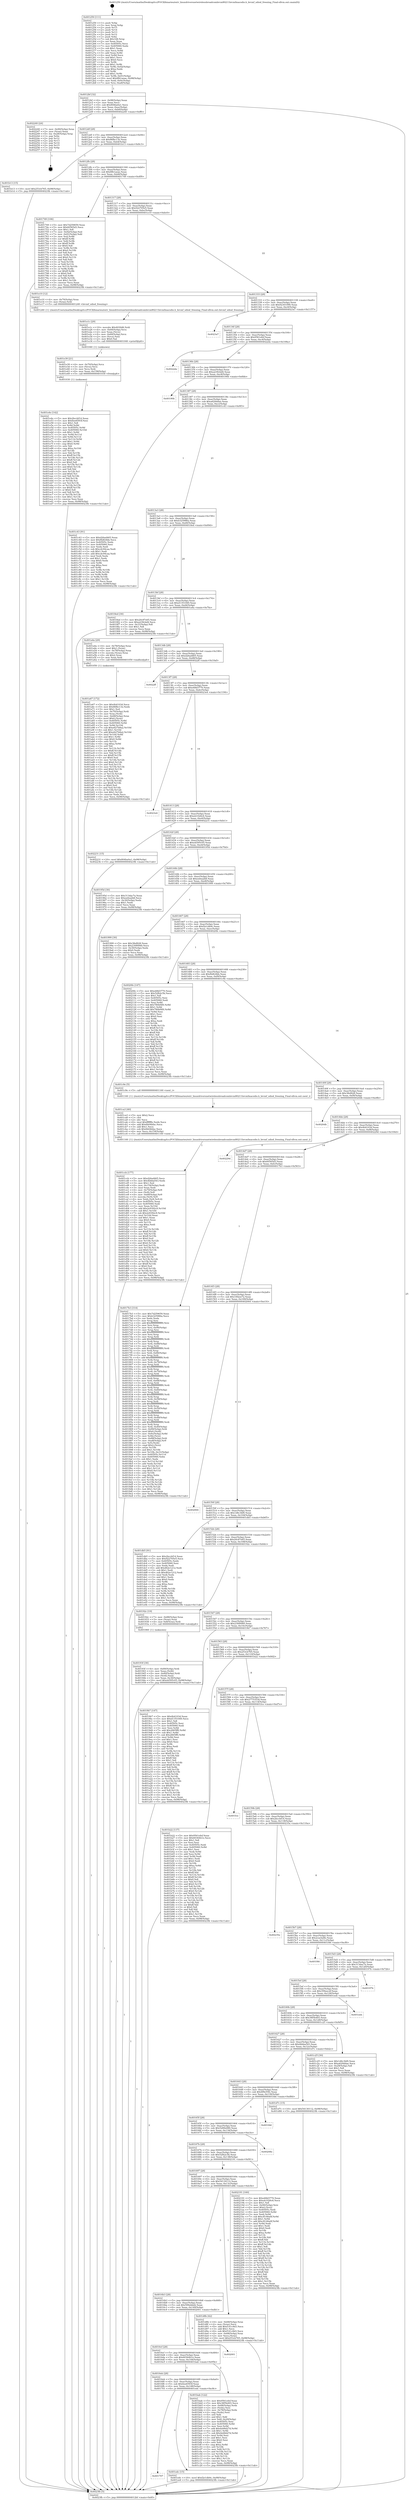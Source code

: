 digraph "0x401250" {
  label = "0x401250 (/mnt/c/Users/mathe/Desktop/tcc/POCII/binaries/extr_linuxdriversnetwirelessbroadcombrcm80211brcmfmacsdio.h_brcmf_sdiod_freezing_Final-ollvm.out::main(0))"
  labelloc = "t"
  node[shape=record]

  Entry [label="",width=0.3,height=0.3,shape=circle,fillcolor=black,style=filled]
  "0x4012bf" [label="{
     0x4012bf [32]\l
     | [instrs]\l
     &nbsp;&nbsp;0x4012bf \<+6\>: mov -0x98(%rbp),%eax\l
     &nbsp;&nbsp;0x4012c5 \<+2\>: mov %eax,%ecx\l
     &nbsp;&nbsp;0x4012c7 \<+6\>: sub $0x804ba0a1,%ecx\l
     &nbsp;&nbsp;0x4012cd \<+6\>: mov %eax,-0xac(%rbp)\l
     &nbsp;&nbsp;0x4012d3 \<+6\>: mov %ecx,-0xb0(%rbp)\l
     &nbsp;&nbsp;0x4012d9 \<+6\>: je 0000000000402240 \<main+0xff0\>\l
  }"]
  "0x402240" [label="{
     0x402240 [24]\l
     | [instrs]\l
     &nbsp;&nbsp;0x402240 \<+7\>: mov -0x90(%rbp),%rax\l
     &nbsp;&nbsp;0x402247 \<+2\>: mov (%rax),%eax\l
     &nbsp;&nbsp;0x402249 \<+4\>: lea -0x28(%rbp),%rsp\l
     &nbsp;&nbsp;0x40224d \<+1\>: pop %rbx\l
     &nbsp;&nbsp;0x40224e \<+2\>: pop %r12\l
     &nbsp;&nbsp;0x402250 \<+2\>: pop %r13\l
     &nbsp;&nbsp;0x402252 \<+2\>: pop %r14\l
     &nbsp;&nbsp;0x402254 \<+2\>: pop %r15\l
     &nbsp;&nbsp;0x402256 \<+1\>: pop %rbp\l
     &nbsp;&nbsp;0x402257 \<+1\>: ret\l
  }"]
  "0x4012df" [label="{
     0x4012df [28]\l
     | [instrs]\l
     &nbsp;&nbsp;0x4012df \<+5\>: jmp 00000000004012e4 \<main+0x94\>\l
     &nbsp;&nbsp;0x4012e4 \<+6\>: mov -0xac(%rbp),%eax\l
     &nbsp;&nbsp;0x4012ea \<+5\>: sub $0x86fbc13e,%eax\l
     &nbsp;&nbsp;0x4012ef \<+6\>: mov %eax,-0xb4(%rbp)\l
     &nbsp;&nbsp;0x4012f5 \<+6\>: je 0000000000401b13 \<main+0x8c3\>\l
  }"]
  Exit [label="",width=0.3,height=0.3,shape=circle,fillcolor=black,style=filled,peripheries=2]
  "0x401b13" [label="{
     0x401b13 [15]\l
     | [instrs]\l
     &nbsp;&nbsp;0x401b13 \<+10\>: movl $0x253cb765,-0x98(%rbp)\l
     &nbsp;&nbsp;0x401b1d \<+5\>: jmp 00000000004023fb \<main+0x11ab\>\l
  }"]
  "0x4012fb" [label="{
     0x4012fb [28]\l
     | [instrs]\l
     &nbsp;&nbsp;0x4012fb \<+5\>: jmp 0000000000401300 \<main+0xb0\>\l
     &nbsp;&nbsp;0x401300 \<+6\>: mov -0xac(%rbp),%eax\l
     &nbsp;&nbsp;0x401306 \<+5\>: sub $0x8fb1aeae,%eax\l
     &nbsp;&nbsp;0x40130b \<+6\>: mov %eax,-0xb8(%rbp)\l
     &nbsp;&nbsp;0x401311 \<+6\>: je 0000000000401749 \<main+0x4f9\>\l
  }"]
  "0x401707" [label="{
     0x401707\l
  }", style=dashed]
  "0x401749" [label="{
     0x401749 [106]\l
     | [instrs]\l
     &nbsp;&nbsp;0x401749 \<+5\>: mov $0x7d259659,%eax\l
     &nbsp;&nbsp;0x40174e \<+5\>: mov $0x60565d3,%ecx\l
     &nbsp;&nbsp;0x401753 \<+2\>: mov $0x1,%dl\l
     &nbsp;&nbsp;0x401755 \<+7\>: mov -0x92(%rbp),%sil\l
     &nbsp;&nbsp;0x40175c \<+7\>: mov -0x91(%rbp),%dil\l
     &nbsp;&nbsp;0x401763 \<+3\>: mov %sil,%r8b\l
     &nbsp;&nbsp;0x401766 \<+4\>: xor $0xff,%r8b\l
     &nbsp;&nbsp;0x40176a \<+3\>: mov %dil,%r9b\l
     &nbsp;&nbsp;0x40176d \<+4\>: xor $0xff,%r9b\l
     &nbsp;&nbsp;0x401771 \<+3\>: xor $0x0,%dl\l
     &nbsp;&nbsp;0x401774 \<+3\>: mov %r8b,%r10b\l
     &nbsp;&nbsp;0x401777 \<+4\>: and $0x0,%r10b\l
     &nbsp;&nbsp;0x40177b \<+3\>: and %dl,%sil\l
     &nbsp;&nbsp;0x40177e \<+3\>: mov %r9b,%r11b\l
     &nbsp;&nbsp;0x401781 \<+4\>: and $0x0,%r11b\l
     &nbsp;&nbsp;0x401785 \<+3\>: and %dl,%dil\l
     &nbsp;&nbsp;0x401788 \<+3\>: or %sil,%r10b\l
     &nbsp;&nbsp;0x40178b \<+3\>: or %dil,%r11b\l
     &nbsp;&nbsp;0x40178e \<+3\>: xor %r11b,%r10b\l
     &nbsp;&nbsp;0x401791 \<+3\>: or %r9b,%r8b\l
     &nbsp;&nbsp;0x401794 \<+4\>: xor $0xff,%r8b\l
     &nbsp;&nbsp;0x401798 \<+3\>: or $0x0,%dl\l
     &nbsp;&nbsp;0x40179b \<+3\>: and %dl,%r8b\l
     &nbsp;&nbsp;0x40179e \<+3\>: or %r8b,%r10b\l
     &nbsp;&nbsp;0x4017a1 \<+4\>: test $0x1,%r10b\l
     &nbsp;&nbsp;0x4017a5 \<+3\>: cmovne %ecx,%eax\l
     &nbsp;&nbsp;0x4017a8 \<+6\>: mov %eax,-0x98(%rbp)\l
     &nbsp;&nbsp;0x4017ae \<+5\>: jmp 00000000004023fb \<main+0x11ab\>\l
  }"]
  "0x401317" [label="{
     0x401317 [28]\l
     | [instrs]\l
     &nbsp;&nbsp;0x401317 \<+5\>: jmp 000000000040131c \<main+0xcc\>\l
     &nbsp;&nbsp;0x40131c \<+6\>: mov -0xac(%rbp),%eax\l
     &nbsp;&nbsp;0x401322 \<+5\>: sub $0x922705e5,%eax\l
     &nbsp;&nbsp;0x401327 \<+6\>: mov %eax,-0xbc(%rbp)\l
     &nbsp;&nbsp;0x40132d \<+6\>: je 0000000000401e10 \<main+0xbc0\>\l
  }"]
  "0x4023fb" [label="{
     0x4023fb [5]\l
     | [instrs]\l
     &nbsp;&nbsp;0x4023fb \<+5\>: jmp 00000000004012bf \<main+0x6f\>\l
  }"]
  "0x401250" [label="{
     0x401250 [111]\l
     | [instrs]\l
     &nbsp;&nbsp;0x401250 \<+1\>: push %rbp\l
     &nbsp;&nbsp;0x401251 \<+3\>: mov %rsp,%rbp\l
     &nbsp;&nbsp;0x401254 \<+2\>: push %r15\l
     &nbsp;&nbsp;0x401256 \<+2\>: push %r14\l
     &nbsp;&nbsp;0x401258 \<+2\>: push %r13\l
     &nbsp;&nbsp;0x40125a \<+2\>: push %r12\l
     &nbsp;&nbsp;0x40125c \<+1\>: push %rbx\l
     &nbsp;&nbsp;0x40125d \<+7\>: sub $0x168,%rsp\l
     &nbsp;&nbsp;0x401264 \<+2\>: xor %eax,%eax\l
     &nbsp;&nbsp;0x401266 \<+7\>: mov 0x40505c,%ecx\l
     &nbsp;&nbsp;0x40126d \<+7\>: mov 0x405060,%edx\l
     &nbsp;&nbsp;0x401274 \<+3\>: sub $0x1,%eax\l
     &nbsp;&nbsp;0x401277 \<+3\>: mov %ecx,%r8d\l
     &nbsp;&nbsp;0x40127a \<+3\>: add %eax,%r8d\l
     &nbsp;&nbsp;0x40127d \<+4\>: imul %r8d,%ecx\l
     &nbsp;&nbsp;0x401281 \<+3\>: and $0x1,%ecx\l
     &nbsp;&nbsp;0x401284 \<+3\>: cmp $0x0,%ecx\l
     &nbsp;&nbsp;0x401287 \<+4\>: sete %r9b\l
     &nbsp;&nbsp;0x40128b \<+4\>: and $0x1,%r9b\l
     &nbsp;&nbsp;0x40128f \<+7\>: mov %r9b,-0x92(%rbp)\l
     &nbsp;&nbsp;0x401296 \<+3\>: cmp $0xa,%edx\l
     &nbsp;&nbsp;0x401299 \<+4\>: setl %r9b\l
     &nbsp;&nbsp;0x40129d \<+4\>: and $0x1,%r9b\l
     &nbsp;&nbsp;0x4012a1 \<+7\>: mov %r9b,-0x91(%rbp)\l
     &nbsp;&nbsp;0x4012a8 \<+10\>: movl $0x8fb1aeae,-0x98(%rbp)\l
     &nbsp;&nbsp;0x4012b2 \<+6\>: mov %edi,-0x9c(%rbp)\l
     &nbsp;&nbsp;0x4012b8 \<+7\>: mov %rsi,-0xa8(%rbp)\l
  }"]
  "0x401edc" [label="{
     0x401edc [15]\l
     | [instrs]\l
     &nbsp;&nbsp;0x401edc \<+10\>: movl $0xf2e1db9c,-0x98(%rbp)\l
     &nbsp;&nbsp;0x401ee6 \<+5\>: jmp 00000000004023fb \<main+0x11ab\>\l
  }"]
  "0x401e10" [label="{
     0x401e10 [12]\l
     | [instrs]\l
     &nbsp;&nbsp;0x401e10 \<+4\>: mov -0x70(%rbp),%rax\l
     &nbsp;&nbsp;0x401e14 \<+3\>: mov (%rax),%rdi\l
     &nbsp;&nbsp;0x401e17 \<+5\>: call 0000000000401240 \<brcmf_sdiod_freezing\>\l
     | [calls]\l
     &nbsp;&nbsp;0x401240 \{1\} (/mnt/c/Users/mathe/Desktop/tcc/POCII/binaries/extr_linuxdriversnetwirelessbroadcombrcm80211brcmfmacsdio.h_brcmf_sdiod_freezing_Final-ollvm.out::brcmf_sdiod_freezing)\l
  }"]
  "0x401333" [label="{
     0x401333 [28]\l
     | [instrs]\l
     &nbsp;&nbsp;0x401333 \<+5\>: jmp 0000000000401338 \<main+0xe8\>\l
     &nbsp;&nbsp;0x401338 \<+6\>: mov -0xac(%rbp),%eax\l
     &nbsp;&nbsp;0x40133e \<+5\>: sub $0x92301090,%eax\l
     &nbsp;&nbsp;0x401343 \<+6\>: mov %eax,-0xc0(%rbp)\l
     &nbsp;&nbsp;0x401349 \<+6\>: je 00000000004023a7 \<main+0x1157\>\l
  }"]
  "0x401e4e" [label="{
     0x401e4e [142]\l
     | [instrs]\l
     &nbsp;&nbsp;0x401e4e \<+5\>: mov $0x2bccbf14,%eax\l
     &nbsp;&nbsp;0x401e53 \<+5\>: mov $0x6ee6593f,%esi\l
     &nbsp;&nbsp;0x401e58 \<+2\>: mov $0x1,%dl\l
     &nbsp;&nbsp;0x401e5a \<+3\>: xor %r8d,%r8d\l
     &nbsp;&nbsp;0x401e5d \<+8\>: mov 0x40505c,%r9d\l
     &nbsp;&nbsp;0x401e65 \<+8\>: mov 0x405060,%r10d\l
     &nbsp;&nbsp;0x401e6d \<+4\>: sub $0x1,%r8d\l
     &nbsp;&nbsp;0x401e71 \<+3\>: mov %r9d,%r11d\l
     &nbsp;&nbsp;0x401e74 \<+3\>: add %r8d,%r11d\l
     &nbsp;&nbsp;0x401e77 \<+4\>: imul %r11d,%r9d\l
     &nbsp;&nbsp;0x401e7b \<+4\>: and $0x1,%r9d\l
     &nbsp;&nbsp;0x401e7f \<+4\>: cmp $0x0,%r9d\l
     &nbsp;&nbsp;0x401e83 \<+3\>: sete %bl\l
     &nbsp;&nbsp;0x401e86 \<+4\>: cmp $0xa,%r10d\l
     &nbsp;&nbsp;0x401e8a \<+4\>: setl %r14b\l
     &nbsp;&nbsp;0x401e8e \<+3\>: mov %bl,%r15b\l
     &nbsp;&nbsp;0x401e91 \<+4\>: xor $0xff,%r15b\l
     &nbsp;&nbsp;0x401e95 \<+3\>: mov %r14b,%r12b\l
     &nbsp;&nbsp;0x401e98 \<+4\>: xor $0xff,%r12b\l
     &nbsp;&nbsp;0x401e9c \<+3\>: xor $0x0,%dl\l
     &nbsp;&nbsp;0x401e9f \<+3\>: mov %r15b,%r13b\l
     &nbsp;&nbsp;0x401ea2 \<+4\>: and $0x0,%r13b\l
     &nbsp;&nbsp;0x401ea6 \<+2\>: and %dl,%bl\l
     &nbsp;&nbsp;0x401ea8 \<+3\>: mov %r12b,%cl\l
     &nbsp;&nbsp;0x401eab \<+3\>: and $0x0,%cl\l
     &nbsp;&nbsp;0x401eae \<+3\>: and %dl,%r14b\l
     &nbsp;&nbsp;0x401eb1 \<+3\>: or %bl,%r13b\l
     &nbsp;&nbsp;0x401eb4 \<+3\>: or %r14b,%cl\l
     &nbsp;&nbsp;0x401eb7 \<+3\>: xor %cl,%r13b\l
     &nbsp;&nbsp;0x401eba \<+3\>: or %r12b,%r15b\l
     &nbsp;&nbsp;0x401ebd \<+4\>: xor $0xff,%r15b\l
     &nbsp;&nbsp;0x401ec1 \<+3\>: or $0x0,%dl\l
     &nbsp;&nbsp;0x401ec4 \<+3\>: and %dl,%r15b\l
     &nbsp;&nbsp;0x401ec7 \<+3\>: or %r15b,%r13b\l
     &nbsp;&nbsp;0x401eca \<+4\>: test $0x1,%r13b\l
     &nbsp;&nbsp;0x401ece \<+3\>: cmovne %esi,%eax\l
     &nbsp;&nbsp;0x401ed1 \<+6\>: mov %eax,-0x98(%rbp)\l
     &nbsp;&nbsp;0x401ed7 \<+5\>: jmp 00000000004023fb \<main+0x11ab\>\l
  }"]
  "0x4023a7" [label="{
     0x4023a7\l
  }", style=dashed]
  "0x40134f" [label="{
     0x40134f [28]\l
     | [instrs]\l
     &nbsp;&nbsp;0x40134f \<+5\>: jmp 0000000000401354 \<main+0x104\>\l
     &nbsp;&nbsp;0x401354 \<+6\>: mov -0xac(%rbp),%eax\l
     &nbsp;&nbsp;0x40135a \<+5\>: sub $0x9561efef,%eax\l
     &nbsp;&nbsp;0x40135f \<+6\>: mov %eax,-0xc4(%rbp)\l
     &nbsp;&nbsp;0x401365 \<+6\>: je 00000000004022da \<main+0x108a\>\l
  }"]
  "0x401e39" [label="{
     0x401e39 [21]\l
     | [instrs]\l
     &nbsp;&nbsp;0x401e39 \<+4\>: mov -0x70(%rbp),%rcx\l
     &nbsp;&nbsp;0x401e3d \<+3\>: mov (%rcx),%rcx\l
     &nbsp;&nbsp;0x401e40 \<+3\>: mov %rcx,%rdi\l
     &nbsp;&nbsp;0x401e43 \<+6\>: mov %eax,-0x158(%rbp)\l
     &nbsp;&nbsp;0x401e49 \<+5\>: call 0000000000401030 \<free@plt\>\l
     | [calls]\l
     &nbsp;&nbsp;0x401030 \{1\} (unknown)\l
  }"]
  "0x4022da" [label="{
     0x4022da\l
  }", style=dashed]
  "0x40136b" [label="{
     0x40136b [28]\l
     | [instrs]\l
     &nbsp;&nbsp;0x40136b \<+5\>: jmp 0000000000401370 \<main+0x120\>\l
     &nbsp;&nbsp;0x401370 \<+6\>: mov -0xac(%rbp),%eax\l
     &nbsp;&nbsp;0x401376 \<+5\>: sub $0xa239cbd4,%eax\l
     &nbsp;&nbsp;0x40137b \<+6\>: mov %eax,-0xc8(%rbp)\l
     &nbsp;&nbsp;0x401381 \<+6\>: je 000000000040190b \<main+0x6bb\>\l
  }"]
  "0x401e1c" [label="{
     0x401e1c [29]\l
     | [instrs]\l
     &nbsp;&nbsp;0x401e1c \<+10\>: movabs $0x4030d6,%rdi\l
     &nbsp;&nbsp;0x401e26 \<+4\>: mov -0x60(%rbp),%rcx\l
     &nbsp;&nbsp;0x401e2a \<+2\>: mov %eax,(%rcx)\l
     &nbsp;&nbsp;0x401e2c \<+4\>: mov -0x60(%rbp),%rcx\l
     &nbsp;&nbsp;0x401e30 \<+2\>: mov (%rcx),%esi\l
     &nbsp;&nbsp;0x401e32 \<+2\>: mov $0x0,%al\l
     &nbsp;&nbsp;0x401e34 \<+5\>: call 0000000000401040 \<printf@plt\>\l
     | [calls]\l
     &nbsp;&nbsp;0x401040 \{1\} (unknown)\l
  }"]
  "0x40190b" [label="{
     0x40190b\l
  }", style=dashed]
  "0x401387" [label="{
     0x401387 [28]\l
     | [instrs]\l
     &nbsp;&nbsp;0x401387 \<+5\>: jmp 000000000040138c \<main+0x13c\>\l
     &nbsp;&nbsp;0x40138c \<+6\>: mov -0xac(%rbp),%eax\l
     &nbsp;&nbsp;0x401392 \<+5\>: sub $0xa629ddae,%eax\l
     &nbsp;&nbsp;0x401397 \<+6\>: mov %eax,-0xcc(%rbp)\l
     &nbsp;&nbsp;0x40139d \<+6\>: je 0000000000401c43 \<main+0x9f3\>\l
  }"]
  "0x401ccb" [label="{
     0x401ccb [177]\l
     | [instrs]\l
     &nbsp;&nbsp;0x401ccb \<+5\>: mov $0xd26ad465,%ecx\l
     &nbsp;&nbsp;0x401cd0 \<+5\>: mov $0x4bbba543,%edx\l
     &nbsp;&nbsp;0x401cd5 \<+3\>: mov $0x1,%sil\l
     &nbsp;&nbsp;0x401cd8 \<+6\>: mov -0x154(%rbp),%edi\l
     &nbsp;&nbsp;0x401cde \<+3\>: imul %eax,%edi\l
     &nbsp;&nbsp;0x401ce1 \<+4\>: mov -0x70(%rbp),%r8\l
     &nbsp;&nbsp;0x401ce5 \<+3\>: mov (%r8),%r8\l
     &nbsp;&nbsp;0x401ce8 \<+4\>: mov -0x68(%rbp),%r9\l
     &nbsp;&nbsp;0x401cec \<+3\>: movslq (%r9),%r9\l
     &nbsp;&nbsp;0x401cef \<+4\>: mov %edi,(%r8,%r9,4)\l
     &nbsp;&nbsp;0x401cf3 \<+7\>: mov 0x40505c,%eax\l
     &nbsp;&nbsp;0x401cfa \<+7\>: mov 0x405060,%edi\l
     &nbsp;&nbsp;0x401d01 \<+3\>: mov %eax,%r10d\l
     &nbsp;&nbsp;0x401d04 \<+7\>: add $0x2e9392c9,%r10d\l
     &nbsp;&nbsp;0x401d0b \<+4\>: sub $0x1,%r10d\l
     &nbsp;&nbsp;0x401d0f \<+7\>: sub $0x2e9392c9,%r10d\l
     &nbsp;&nbsp;0x401d16 \<+4\>: imul %r10d,%eax\l
     &nbsp;&nbsp;0x401d1a \<+3\>: and $0x1,%eax\l
     &nbsp;&nbsp;0x401d1d \<+3\>: cmp $0x0,%eax\l
     &nbsp;&nbsp;0x401d20 \<+4\>: sete %r11b\l
     &nbsp;&nbsp;0x401d24 \<+3\>: cmp $0xa,%edi\l
     &nbsp;&nbsp;0x401d27 \<+3\>: setl %bl\l
     &nbsp;&nbsp;0x401d2a \<+3\>: mov %r11b,%r14b\l
     &nbsp;&nbsp;0x401d2d \<+4\>: xor $0xff,%r14b\l
     &nbsp;&nbsp;0x401d31 \<+3\>: mov %bl,%r15b\l
     &nbsp;&nbsp;0x401d34 \<+4\>: xor $0xff,%r15b\l
     &nbsp;&nbsp;0x401d38 \<+4\>: xor $0x0,%sil\l
     &nbsp;&nbsp;0x401d3c \<+3\>: mov %r14b,%r12b\l
     &nbsp;&nbsp;0x401d3f \<+4\>: and $0x0,%r12b\l
     &nbsp;&nbsp;0x401d43 \<+3\>: and %sil,%r11b\l
     &nbsp;&nbsp;0x401d46 \<+3\>: mov %r15b,%r13b\l
     &nbsp;&nbsp;0x401d49 \<+4\>: and $0x0,%r13b\l
     &nbsp;&nbsp;0x401d4d \<+3\>: and %sil,%bl\l
     &nbsp;&nbsp;0x401d50 \<+3\>: or %r11b,%r12b\l
     &nbsp;&nbsp;0x401d53 \<+3\>: or %bl,%r13b\l
     &nbsp;&nbsp;0x401d56 \<+3\>: xor %r13b,%r12b\l
     &nbsp;&nbsp;0x401d59 \<+3\>: or %r15b,%r14b\l
     &nbsp;&nbsp;0x401d5c \<+4\>: xor $0xff,%r14b\l
     &nbsp;&nbsp;0x401d60 \<+4\>: or $0x0,%sil\l
     &nbsp;&nbsp;0x401d64 \<+3\>: and %sil,%r14b\l
     &nbsp;&nbsp;0x401d67 \<+3\>: or %r14b,%r12b\l
     &nbsp;&nbsp;0x401d6a \<+4\>: test $0x1,%r12b\l
     &nbsp;&nbsp;0x401d6e \<+3\>: cmovne %edx,%ecx\l
     &nbsp;&nbsp;0x401d71 \<+6\>: mov %ecx,-0x98(%rbp)\l
     &nbsp;&nbsp;0x401d77 \<+5\>: jmp 00000000004023fb \<main+0x11ab\>\l
  }"]
  "0x401c43" [label="{
     0x401c43 [91]\l
     | [instrs]\l
     &nbsp;&nbsp;0x401c43 \<+5\>: mov $0xd26ad465,%eax\l
     &nbsp;&nbsp;0x401c48 \<+5\>: mov $0xf6dfc6bb,%ecx\l
     &nbsp;&nbsp;0x401c4d \<+7\>: mov 0x40505c,%edx\l
     &nbsp;&nbsp;0x401c54 \<+7\>: mov 0x405060,%esi\l
     &nbsp;&nbsp;0x401c5b \<+2\>: mov %edx,%edi\l
     &nbsp;&nbsp;0x401c5d \<+6\>: sub $0xcdc94caa,%edi\l
     &nbsp;&nbsp;0x401c63 \<+3\>: sub $0x1,%edi\l
     &nbsp;&nbsp;0x401c66 \<+6\>: add $0xcdc94caa,%edi\l
     &nbsp;&nbsp;0x401c6c \<+3\>: imul %edi,%edx\l
     &nbsp;&nbsp;0x401c6f \<+3\>: and $0x1,%edx\l
     &nbsp;&nbsp;0x401c72 \<+3\>: cmp $0x0,%edx\l
     &nbsp;&nbsp;0x401c75 \<+4\>: sete %r8b\l
     &nbsp;&nbsp;0x401c79 \<+3\>: cmp $0xa,%esi\l
     &nbsp;&nbsp;0x401c7c \<+4\>: setl %r9b\l
     &nbsp;&nbsp;0x401c80 \<+3\>: mov %r8b,%r10b\l
     &nbsp;&nbsp;0x401c83 \<+3\>: and %r9b,%r10b\l
     &nbsp;&nbsp;0x401c86 \<+3\>: xor %r9b,%r8b\l
     &nbsp;&nbsp;0x401c89 \<+3\>: or %r8b,%r10b\l
     &nbsp;&nbsp;0x401c8c \<+4\>: test $0x1,%r10b\l
     &nbsp;&nbsp;0x401c90 \<+3\>: cmovne %ecx,%eax\l
     &nbsp;&nbsp;0x401c93 \<+6\>: mov %eax,-0x98(%rbp)\l
     &nbsp;&nbsp;0x401c99 \<+5\>: jmp 00000000004023fb \<main+0x11ab\>\l
  }"]
  "0x4013a3" [label="{
     0x4013a3 [28]\l
     | [instrs]\l
     &nbsp;&nbsp;0x4013a3 \<+5\>: jmp 00000000004013a8 \<main+0x158\>\l
     &nbsp;&nbsp;0x4013a8 \<+6\>: mov -0xac(%rbp),%eax\l
     &nbsp;&nbsp;0x4013ae \<+5\>: sub $0xb325986a,%eax\l
     &nbsp;&nbsp;0x4013b3 \<+6\>: mov %eax,-0xd0(%rbp)\l
     &nbsp;&nbsp;0x4013b9 \<+6\>: je 00000000004018ed \<main+0x69d\>\l
  }"]
  "0x401ca3" [label="{
     0x401ca3 [40]\l
     | [instrs]\l
     &nbsp;&nbsp;0x401ca3 \<+5\>: mov $0x2,%ecx\l
     &nbsp;&nbsp;0x401ca8 \<+1\>: cltd\l
     &nbsp;&nbsp;0x401ca9 \<+2\>: idiv %ecx\l
     &nbsp;&nbsp;0x401cab \<+6\>: imul $0xfffffffe,%edx,%ecx\l
     &nbsp;&nbsp;0x401cb1 \<+6\>: add $0x6b04bfac,%ecx\l
     &nbsp;&nbsp;0x401cb7 \<+3\>: add $0x1,%ecx\l
     &nbsp;&nbsp;0x401cba \<+6\>: sub $0x6b04bfac,%ecx\l
     &nbsp;&nbsp;0x401cc0 \<+6\>: mov %ecx,-0x154(%rbp)\l
     &nbsp;&nbsp;0x401cc6 \<+5\>: call 0000000000401160 \<next_i\>\l
     | [calls]\l
     &nbsp;&nbsp;0x401160 \{1\} (/mnt/c/Users/mathe/Desktop/tcc/POCII/binaries/extr_linuxdriversnetwirelessbroadcombrcm80211brcmfmacsdio.h_brcmf_sdiod_freezing_Final-ollvm.out::next_i)\l
  }"]
  "0x4018ed" [label="{
     0x4018ed [30]\l
     | [instrs]\l
     &nbsp;&nbsp;0x4018ed \<+5\>: mov $0x20c87e65,%eax\l
     &nbsp;&nbsp;0x4018f2 \<+5\>: mov $0xa239cbd4,%ecx\l
     &nbsp;&nbsp;0x4018f7 \<+3\>: mov -0x31(%rbp),%dl\l
     &nbsp;&nbsp;0x4018fa \<+3\>: test $0x1,%dl\l
     &nbsp;&nbsp;0x4018fd \<+3\>: cmovne %ecx,%eax\l
     &nbsp;&nbsp;0x401900 \<+6\>: mov %eax,-0x98(%rbp)\l
     &nbsp;&nbsp;0x401906 \<+5\>: jmp 00000000004023fb \<main+0x11ab\>\l
  }"]
  "0x4013bf" [label="{
     0x4013bf [28]\l
     | [instrs]\l
     &nbsp;&nbsp;0x4013bf \<+5\>: jmp 00000000004013c4 \<main+0x174\>\l
     &nbsp;&nbsp;0x4013c4 \<+6\>: mov -0xac(%rbp),%eax\l
     &nbsp;&nbsp;0x4013ca \<+5\>: sub $0xd1351049,%eax\l
     &nbsp;&nbsp;0x4013cf \<+6\>: mov %eax,-0xd4(%rbp)\l
     &nbsp;&nbsp;0x4013d5 \<+6\>: je 0000000000401a4a \<main+0x7fa\>\l
  }"]
  "0x4016eb" [label="{
     0x4016eb [28]\l
     | [instrs]\l
     &nbsp;&nbsp;0x4016eb \<+5\>: jmp 00000000004016f0 \<main+0x4a0\>\l
     &nbsp;&nbsp;0x4016f0 \<+6\>: mov -0xac(%rbp),%eax\l
     &nbsp;&nbsp;0x4016f6 \<+5\>: sub $0x6ee6593f,%eax\l
     &nbsp;&nbsp;0x4016fb \<+6\>: mov %eax,-0x148(%rbp)\l
     &nbsp;&nbsp;0x401701 \<+6\>: je 0000000000401edc \<main+0xc8c\>\l
  }"]
  "0x401a4a" [label="{
     0x401a4a [29]\l
     | [instrs]\l
     &nbsp;&nbsp;0x401a4a \<+4\>: mov -0x78(%rbp),%rax\l
     &nbsp;&nbsp;0x401a4e \<+6\>: movl $0x1,(%rax)\l
     &nbsp;&nbsp;0x401a54 \<+4\>: mov -0x78(%rbp),%rax\l
     &nbsp;&nbsp;0x401a58 \<+3\>: movslq (%rax),%rax\l
     &nbsp;&nbsp;0x401a5b \<+4\>: shl $0x2,%rax\l
     &nbsp;&nbsp;0x401a5f \<+3\>: mov %rax,%rdi\l
     &nbsp;&nbsp;0x401a62 \<+5\>: call 0000000000401050 \<malloc@plt\>\l
     | [calls]\l
     &nbsp;&nbsp;0x401050 \{1\} (unknown)\l
  }"]
  "0x4013db" [label="{
     0x4013db [28]\l
     | [instrs]\l
     &nbsp;&nbsp;0x4013db \<+5\>: jmp 00000000004013e0 \<main+0x190\>\l
     &nbsp;&nbsp;0x4013e0 \<+6\>: mov -0xac(%rbp),%eax\l
     &nbsp;&nbsp;0x4013e6 \<+5\>: sub $0xd26ad465,%eax\l
     &nbsp;&nbsp;0x4013eb \<+6\>: mov %eax,-0xd8(%rbp)\l
     &nbsp;&nbsp;0x4013f1 \<+6\>: je 00000000004022ff \<main+0x10af\>\l
  }"]
  "0x401bab" [label="{
     0x401bab [122]\l
     | [instrs]\l
     &nbsp;&nbsp;0x401bab \<+5\>: mov $0x9561efef,%eax\l
     &nbsp;&nbsp;0x401bb0 \<+5\>: mov $0x38f5b493,%ecx\l
     &nbsp;&nbsp;0x401bb5 \<+4\>: mov -0x68(%rbp),%rdx\l
     &nbsp;&nbsp;0x401bb9 \<+2\>: mov (%rdx),%esi\l
     &nbsp;&nbsp;0x401bbb \<+4\>: mov -0x78(%rbp),%rdx\l
     &nbsp;&nbsp;0x401bbf \<+2\>: cmp (%rdx),%esi\l
     &nbsp;&nbsp;0x401bc1 \<+4\>: setl %dil\l
     &nbsp;&nbsp;0x401bc5 \<+4\>: and $0x1,%dil\l
     &nbsp;&nbsp;0x401bc9 \<+4\>: mov %dil,-0x29(%rbp)\l
     &nbsp;&nbsp;0x401bcd \<+7\>: mov 0x40505c,%esi\l
     &nbsp;&nbsp;0x401bd4 \<+8\>: mov 0x405060,%r8d\l
     &nbsp;&nbsp;0x401bdc \<+3\>: mov %esi,%r9d\l
     &nbsp;&nbsp;0x401bdf \<+7\>: add $0x4e68d27d,%r9d\l
     &nbsp;&nbsp;0x401be6 \<+4\>: sub $0x1,%r9d\l
     &nbsp;&nbsp;0x401bea \<+7\>: sub $0x4e68d27d,%r9d\l
     &nbsp;&nbsp;0x401bf1 \<+4\>: imul %r9d,%esi\l
     &nbsp;&nbsp;0x401bf5 \<+3\>: and $0x1,%esi\l
     &nbsp;&nbsp;0x401bf8 \<+3\>: cmp $0x0,%esi\l
     &nbsp;&nbsp;0x401bfb \<+4\>: sete %dil\l
     &nbsp;&nbsp;0x401bff \<+4\>: cmp $0xa,%r8d\l
     &nbsp;&nbsp;0x401c03 \<+4\>: setl %r10b\l
     &nbsp;&nbsp;0x401c07 \<+3\>: mov %dil,%r11b\l
     &nbsp;&nbsp;0x401c0a \<+3\>: and %r10b,%r11b\l
     &nbsp;&nbsp;0x401c0d \<+3\>: xor %r10b,%dil\l
     &nbsp;&nbsp;0x401c10 \<+3\>: or %dil,%r11b\l
     &nbsp;&nbsp;0x401c13 \<+4\>: test $0x1,%r11b\l
     &nbsp;&nbsp;0x401c17 \<+3\>: cmovne %ecx,%eax\l
     &nbsp;&nbsp;0x401c1a \<+6\>: mov %eax,-0x98(%rbp)\l
     &nbsp;&nbsp;0x401c20 \<+5\>: jmp 00000000004023fb \<main+0x11ab\>\l
  }"]
  "0x4022ff" [label="{
     0x4022ff\l
  }", style=dashed]
  "0x4013f7" [label="{
     0x4013f7 [28]\l
     | [instrs]\l
     &nbsp;&nbsp;0x4013f7 \<+5\>: jmp 00000000004013fc \<main+0x1ac\>\l
     &nbsp;&nbsp;0x4013fc \<+6\>: mov -0xac(%rbp),%eax\l
     &nbsp;&nbsp;0x401402 \<+5\>: sub $0xe68d3770,%eax\l
     &nbsp;&nbsp;0x401407 \<+6\>: mov %eax,-0xdc(%rbp)\l
     &nbsp;&nbsp;0x40140d \<+6\>: je 00000000004023e4 \<main+0x1194\>\l
  }"]
  "0x4016cf" [label="{
     0x4016cf [28]\l
     | [instrs]\l
     &nbsp;&nbsp;0x4016cf \<+5\>: jmp 00000000004016d4 \<main+0x484\>\l
     &nbsp;&nbsp;0x4016d4 \<+6\>: mov -0xac(%rbp),%eax\l
     &nbsp;&nbsp;0x4016da \<+5\>: sub $0x60364b1e,%eax\l
     &nbsp;&nbsp;0x4016df \<+6\>: mov %eax,-0x144(%rbp)\l
     &nbsp;&nbsp;0x4016e5 \<+6\>: je 0000000000401bab \<main+0x95b\>\l
  }"]
  "0x4023e4" [label="{
     0x4023e4\l
  }", style=dashed]
  "0x401413" [label="{
     0x401413 [28]\l
     | [instrs]\l
     &nbsp;&nbsp;0x401413 \<+5\>: jmp 0000000000401418 \<main+0x1c8\>\l
     &nbsp;&nbsp;0x401418 \<+6\>: mov -0xac(%rbp),%eax\l
     &nbsp;&nbsp;0x40141e \<+5\>: sub $0xeb1026c6,%eax\l
     &nbsp;&nbsp;0x401423 \<+6\>: mov %eax,-0xe0(%rbp)\l
     &nbsp;&nbsp;0x401429 \<+6\>: je 0000000000402231 \<main+0xfe1\>\l
  }"]
  "0x402001" [label="{
     0x402001\l
  }", style=dashed]
  "0x402231" [label="{
     0x402231 [15]\l
     | [instrs]\l
     &nbsp;&nbsp;0x402231 \<+10\>: movl $0x804ba0a1,-0x98(%rbp)\l
     &nbsp;&nbsp;0x40223b \<+5\>: jmp 00000000004023fb \<main+0x11ab\>\l
  }"]
  "0x40142f" [label="{
     0x40142f [28]\l
     | [instrs]\l
     &nbsp;&nbsp;0x40142f \<+5\>: jmp 0000000000401434 \<main+0x1e4\>\l
     &nbsp;&nbsp;0x401434 \<+6\>: mov -0xac(%rbp),%eax\l
     &nbsp;&nbsp;0x40143a \<+5\>: sub $0xeb595c05,%eax\l
     &nbsp;&nbsp;0x40143f \<+6\>: mov %eax,-0xe4(%rbp)\l
     &nbsp;&nbsp;0x401445 \<+6\>: je 000000000040195d \<main+0x70d\>\l
  }"]
  "0x4016b3" [label="{
     0x4016b3 [28]\l
     | [instrs]\l
     &nbsp;&nbsp;0x4016b3 \<+5\>: jmp 00000000004016b8 \<main+0x468\>\l
     &nbsp;&nbsp;0x4016b8 \<+6\>: mov -0xac(%rbp),%eax\l
     &nbsp;&nbsp;0x4016be \<+5\>: sub $0x599ebbd2,%eax\l
     &nbsp;&nbsp;0x4016c3 \<+6\>: mov %eax,-0x140(%rbp)\l
     &nbsp;&nbsp;0x4016c9 \<+6\>: je 0000000000402001 \<main+0xdb1\>\l
  }"]
  "0x40195d" [label="{
     0x40195d [30]\l
     | [instrs]\l
     &nbsp;&nbsp;0x40195d \<+5\>: mov $0x313dac7a,%eax\l
     &nbsp;&nbsp;0x401962 \<+5\>: mov $0xeefea2b8,%ecx\l
     &nbsp;&nbsp;0x401967 \<+3\>: mov -0x30(%rbp),%edx\l
     &nbsp;&nbsp;0x40196a \<+3\>: cmp $0x1,%edx\l
     &nbsp;&nbsp;0x40196d \<+3\>: cmovl %ecx,%eax\l
     &nbsp;&nbsp;0x401970 \<+6\>: mov %eax,-0x98(%rbp)\l
     &nbsp;&nbsp;0x401976 \<+5\>: jmp 00000000004023fb \<main+0x11ab\>\l
  }"]
  "0x40144b" [label="{
     0x40144b [28]\l
     | [instrs]\l
     &nbsp;&nbsp;0x40144b \<+5\>: jmp 0000000000401450 \<main+0x200\>\l
     &nbsp;&nbsp;0x401450 \<+6\>: mov -0xac(%rbp),%eax\l
     &nbsp;&nbsp;0x401456 \<+5\>: sub $0xeefea2b8,%eax\l
     &nbsp;&nbsp;0x40145b \<+6\>: mov %eax,-0xe8(%rbp)\l
     &nbsp;&nbsp;0x401461 \<+6\>: je 0000000000401999 \<main+0x749\>\l
  }"]
  "0x401d8b" [label="{
     0x401d8b [42]\l
     | [instrs]\l
     &nbsp;&nbsp;0x401d8b \<+4\>: mov -0x68(%rbp),%rax\l
     &nbsp;&nbsp;0x401d8f \<+2\>: mov (%rax),%ecx\l
     &nbsp;&nbsp;0x401d91 \<+6\>: add $0xf141c8d3,%ecx\l
     &nbsp;&nbsp;0x401d97 \<+3\>: add $0x1,%ecx\l
     &nbsp;&nbsp;0x401d9a \<+6\>: sub $0xf141c8d3,%ecx\l
     &nbsp;&nbsp;0x401da0 \<+4\>: mov -0x68(%rbp),%rax\l
     &nbsp;&nbsp;0x401da4 \<+2\>: mov %ecx,(%rax)\l
     &nbsp;&nbsp;0x401da6 \<+10\>: movl $0x253cb765,-0x98(%rbp)\l
     &nbsp;&nbsp;0x401db0 \<+5\>: jmp 00000000004023fb \<main+0x11ab\>\l
  }"]
  "0x401999" [label="{
     0x401999 [30]\l
     | [instrs]\l
     &nbsp;&nbsp;0x401999 \<+5\>: mov $0x38ef628,%eax\l
     &nbsp;&nbsp;0x40199e \<+5\>: mov $0x230f0060,%ecx\l
     &nbsp;&nbsp;0x4019a3 \<+3\>: mov -0x30(%rbp),%edx\l
     &nbsp;&nbsp;0x4019a6 \<+3\>: cmp $0x0,%edx\l
     &nbsp;&nbsp;0x4019a9 \<+3\>: cmove %ecx,%eax\l
     &nbsp;&nbsp;0x4019ac \<+6\>: mov %eax,-0x98(%rbp)\l
     &nbsp;&nbsp;0x4019b2 \<+5\>: jmp 00000000004023fb \<main+0x11ab\>\l
  }"]
  "0x401467" [label="{
     0x401467 [28]\l
     | [instrs]\l
     &nbsp;&nbsp;0x401467 \<+5\>: jmp 000000000040146c \<main+0x21c\>\l
     &nbsp;&nbsp;0x40146c \<+6\>: mov -0xac(%rbp),%eax\l
     &nbsp;&nbsp;0x401472 \<+5\>: sub $0xf2e1db9c,%eax\l
     &nbsp;&nbsp;0x401477 \<+6\>: mov %eax,-0xec(%rbp)\l
     &nbsp;&nbsp;0x40147d \<+6\>: je 00000000004020fe \<main+0xeae\>\l
  }"]
  "0x401697" [label="{
     0x401697 [28]\l
     | [instrs]\l
     &nbsp;&nbsp;0x401697 \<+5\>: jmp 000000000040169c \<main+0x44c\>\l
     &nbsp;&nbsp;0x40169c \<+6\>: mov -0xac(%rbp),%eax\l
     &nbsp;&nbsp;0x4016a2 \<+5\>: sub $0x54130112,%eax\l
     &nbsp;&nbsp;0x4016a7 \<+6\>: mov %eax,-0x13c(%rbp)\l
     &nbsp;&nbsp;0x4016ad \<+6\>: je 0000000000401d8b \<main+0xb3b\>\l
  }"]
  "0x4020fe" [label="{
     0x4020fe [147]\l
     | [instrs]\l
     &nbsp;&nbsp;0x4020fe \<+5\>: mov $0xe68d3770,%eax\l
     &nbsp;&nbsp;0x402103 \<+5\>: mov $0x52fb2c5b,%ecx\l
     &nbsp;&nbsp;0x402108 \<+2\>: mov $0x1,%dl\l
     &nbsp;&nbsp;0x40210a \<+7\>: mov 0x40505c,%esi\l
     &nbsp;&nbsp;0x402111 \<+7\>: mov 0x405060,%edi\l
     &nbsp;&nbsp;0x402118 \<+3\>: mov %esi,%r8d\l
     &nbsp;&nbsp;0x40211b \<+7\>: sub $0x780bf4f0,%r8d\l
     &nbsp;&nbsp;0x402122 \<+4\>: sub $0x1,%r8d\l
     &nbsp;&nbsp;0x402126 \<+7\>: add $0x780bf4f0,%r8d\l
     &nbsp;&nbsp;0x40212d \<+4\>: imul %r8d,%esi\l
     &nbsp;&nbsp;0x402131 \<+3\>: and $0x1,%esi\l
     &nbsp;&nbsp;0x402134 \<+3\>: cmp $0x0,%esi\l
     &nbsp;&nbsp;0x402137 \<+4\>: sete %r9b\l
     &nbsp;&nbsp;0x40213b \<+3\>: cmp $0xa,%edi\l
     &nbsp;&nbsp;0x40213e \<+4\>: setl %r10b\l
     &nbsp;&nbsp;0x402142 \<+3\>: mov %r9b,%r11b\l
     &nbsp;&nbsp;0x402145 \<+4\>: xor $0xff,%r11b\l
     &nbsp;&nbsp;0x402149 \<+3\>: mov %r10b,%bl\l
     &nbsp;&nbsp;0x40214c \<+3\>: xor $0xff,%bl\l
     &nbsp;&nbsp;0x40214f \<+3\>: xor $0x1,%dl\l
     &nbsp;&nbsp;0x402152 \<+3\>: mov %r11b,%r14b\l
     &nbsp;&nbsp;0x402155 \<+4\>: and $0xff,%r14b\l
     &nbsp;&nbsp;0x402159 \<+3\>: and %dl,%r9b\l
     &nbsp;&nbsp;0x40215c \<+3\>: mov %bl,%r15b\l
     &nbsp;&nbsp;0x40215f \<+4\>: and $0xff,%r15b\l
     &nbsp;&nbsp;0x402163 \<+3\>: and %dl,%r10b\l
     &nbsp;&nbsp;0x402166 \<+3\>: or %r9b,%r14b\l
     &nbsp;&nbsp;0x402169 \<+3\>: or %r10b,%r15b\l
     &nbsp;&nbsp;0x40216c \<+3\>: xor %r15b,%r14b\l
     &nbsp;&nbsp;0x40216f \<+3\>: or %bl,%r11b\l
     &nbsp;&nbsp;0x402172 \<+4\>: xor $0xff,%r11b\l
     &nbsp;&nbsp;0x402176 \<+3\>: or $0x1,%dl\l
     &nbsp;&nbsp;0x402179 \<+3\>: and %dl,%r11b\l
     &nbsp;&nbsp;0x40217c \<+3\>: or %r11b,%r14b\l
     &nbsp;&nbsp;0x40217f \<+4\>: test $0x1,%r14b\l
     &nbsp;&nbsp;0x402183 \<+3\>: cmovne %ecx,%eax\l
     &nbsp;&nbsp;0x402186 \<+6\>: mov %eax,-0x98(%rbp)\l
     &nbsp;&nbsp;0x40218c \<+5\>: jmp 00000000004023fb \<main+0x11ab\>\l
  }"]
  "0x401483" [label="{
     0x401483 [28]\l
     | [instrs]\l
     &nbsp;&nbsp;0x401483 \<+5\>: jmp 0000000000401488 \<main+0x238\>\l
     &nbsp;&nbsp;0x401488 \<+6\>: mov -0xac(%rbp),%eax\l
     &nbsp;&nbsp;0x40148e \<+5\>: sub $0xf6dfc6bb,%eax\l
     &nbsp;&nbsp;0x401493 \<+6\>: mov %eax,-0xf0(%rbp)\l
     &nbsp;&nbsp;0x401499 \<+6\>: je 0000000000401c9e \<main+0xa4e\>\l
  }"]
  "0x402191" [label="{
     0x402191 [160]\l
     | [instrs]\l
     &nbsp;&nbsp;0x402191 \<+5\>: mov $0xe68d3770,%eax\l
     &nbsp;&nbsp;0x402196 \<+5\>: mov $0xeb1026c6,%ecx\l
     &nbsp;&nbsp;0x40219b \<+2\>: mov $0x1,%dl\l
     &nbsp;&nbsp;0x40219d \<+7\>: mov -0x90(%rbp),%rsi\l
     &nbsp;&nbsp;0x4021a4 \<+6\>: movl $0x0,(%rsi)\l
     &nbsp;&nbsp;0x4021aa \<+7\>: mov 0x40505c,%edi\l
     &nbsp;&nbsp;0x4021b1 \<+8\>: mov 0x405060,%r8d\l
     &nbsp;&nbsp;0x4021b9 \<+3\>: mov %edi,%r9d\l
     &nbsp;&nbsp;0x4021bc \<+7\>: sub $0xc8146a0f,%r9d\l
     &nbsp;&nbsp;0x4021c3 \<+4\>: sub $0x1,%r9d\l
     &nbsp;&nbsp;0x4021c7 \<+7\>: add $0xc8146a0f,%r9d\l
     &nbsp;&nbsp;0x4021ce \<+4\>: imul %r9d,%edi\l
     &nbsp;&nbsp;0x4021d2 \<+3\>: and $0x1,%edi\l
     &nbsp;&nbsp;0x4021d5 \<+3\>: cmp $0x0,%edi\l
     &nbsp;&nbsp;0x4021d8 \<+4\>: sete %r10b\l
     &nbsp;&nbsp;0x4021dc \<+4\>: cmp $0xa,%r8d\l
     &nbsp;&nbsp;0x4021e0 \<+4\>: setl %r11b\l
     &nbsp;&nbsp;0x4021e4 \<+3\>: mov %r10b,%bl\l
     &nbsp;&nbsp;0x4021e7 \<+3\>: xor $0xff,%bl\l
     &nbsp;&nbsp;0x4021ea \<+3\>: mov %r11b,%r14b\l
     &nbsp;&nbsp;0x4021ed \<+4\>: xor $0xff,%r14b\l
     &nbsp;&nbsp;0x4021f1 \<+3\>: xor $0x1,%dl\l
     &nbsp;&nbsp;0x4021f4 \<+3\>: mov %bl,%r15b\l
     &nbsp;&nbsp;0x4021f7 \<+4\>: and $0xff,%r15b\l
     &nbsp;&nbsp;0x4021fb \<+3\>: and %dl,%r10b\l
     &nbsp;&nbsp;0x4021fe \<+3\>: mov %r14b,%r12b\l
     &nbsp;&nbsp;0x402201 \<+4\>: and $0xff,%r12b\l
     &nbsp;&nbsp;0x402205 \<+3\>: and %dl,%r11b\l
     &nbsp;&nbsp;0x402208 \<+3\>: or %r10b,%r15b\l
     &nbsp;&nbsp;0x40220b \<+3\>: or %r11b,%r12b\l
     &nbsp;&nbsp;0x40220e \<+3\>: xor %r12b,%r15b\l
     &nbsp;&nbsp;0x402211 \<+3\>: or %r14b,%bl\l
     &nbsp;&nbsp;0x402214 \<+3\>: xor $0xff,%bl\l
     &nbsp;&nbsp;0x402217 \<+3\>: or $0x1,%dl\l
     &nbsp;&nbsp;0x40221a \<+2\>: and %dl,%bl\l
     &nbsp;&nbsp;0x40221c \<+3\>: or %bl,%r15b\l
     &nbsp;&nbsp;0x40221f \<+4\>: test $0x1,%r15b\l
     &nbsp;&nbsp;0x402223 \<+3\>: cmovne %ecx,%eax\l
     &nbsp;&nbsp;0x402226 \<+6\>: mov %eax,-0x98(%rbp)\l
     &nbsp;&nbsp;0x40222c \<+5\>: jmp 00000000004023fb \<main+0x11ab\>\l
  }"]
  "0x401c9e" [label="{
     0x401c9e [5]\l
     | [instrs]\l
     &nbsp;&nbsp;0x401c9e \<+5\>: call 0000000000401160 \<next_i\>\l
     | [calls]\l
     &nbsp;&nbsp;0x401160 \{1\} (/mnt/c/Users/mathe/Desktop/tcc/POCII/binaries/extr_linuxdriversnetwirelessbroadcombrcm80211brcmfmacsdio.h_brcmf_sdiod_freezing_Final-ollvm.out::next_i)\l
  }"]
  "0x40149f" [label="{
     0x40149f [28]\l
     | [instrs]\l
     &nbsp;&nbsp;0x40149f \<+5\>: jmp 00000000004014a4 \<main+0x254\>\l
     &nbsp;&nbsp;0x4014a4 \<+6\>: mov -0xac(%rbp),%eax\l
     &nbsp;&nbsp;0x4014aa \<+5\>: sub $0x38ef628,%eax\l
     &nbsp;&nbsp;0x4014af \<+6\>: mov %eax,-0xf4(%rbp)\l
     &nbsp;&nbsp;0x4014b5 \<+6\>: je 00000000004020db \<main+0xe8b\>\l
  }"]
  "0x40167b" [label="{
     0x40167b [28]\l
     | [instrs]\l
     &nbsp;&nbsp;0x40167b \<+5\>: jmp 0000000000401680 \<main+0x430\>\l
     &nbsp;&nbsp;0x401680 \<+6\>: mov -0xac(%rbp),%eax\l
     &nbsp;&nbsp;0x401686 \<+5\>: sub $0x52fb2c5b,%eax\l
     &nbsp;&nbsp;0x40168b \<+6\>: mov %eax,-0x138(%rbp)\l
     &nbsp;&nbsp;0x401691 \<+6\>: je 0000000000402191 \<main+0xf41\>\l
  }"]
  "0x4020db" [label="{
     0x4020db\l
  }", style=dashed]
  "0x4014bb" [label="{
     0x4014bb [28]\l
     | [instrs]\l
     &nbsp;&nbsp;0x4014bb \<+5\>: jmp 00000000004014c0 \<main+0x270\>\l
     &nbsp;&nbsp;0x4014c0 \<+6\>: mov -0xac(%rbp),%eax\l
     &nbsp;&nbsp;0x4014c6 \<+5\>: sub $0x4b4103d,%eax\l
     &nbsp;&nbsp;0x4014cb \<+6\>: mov %eax,-0xf8(%rbp)\l
     &nbsp;&nbsp;0x4014d1 \<+6\>: je 000000000040229d \<main+0x104d\>\l
  }"]
  "0x40208e" [label="{
     0x40208e\l
  }", style=dashed]
  "0x40229d" [label="{
     0x40229d\l
  }", style=dashed]
  "0x4014d7" [label="{
     0x4014d7 [28]\l
     | [instrs]\l
     &nbsp;&nbsp;0x4014d7 \<+5\>: jmp 00000000004014dc \<main+0x28c\>\l
     &nbsp;&nbsp;0x4014dc \<+6\>: mov -0xac(%rbp),%eax\l
     &nbsp;&nbsp;0x4014e2 \<+5\>: sub $0x60565d3,%eax\l
     &nbsp;&nbsp;0x4014e7 \<+6\>: mov %eax,-0xfc(%rbp)\l
     &nbsp;&nbsp;0x4014ed \<+6\>: je 00000000004017b3 \<main+0x563\>\l
  }"]
  "0x40165f" [label="{
     0x40165f [28]\l
     | [instrs]\l
     &nbsp;&nbsp;0x40165f \<+5\>: jmp 0000000000401664 \<main+0x414\>\l
     &nbsp;&nbsp;0x401664 \<+6\>: mov -0xac(%rbp),%eax\l
     &nbsp;&nbsp;0x40166a \<+5\>: sub $0x5289e080,%eax\l
     &nbsp;&nbsp;0x40166f \<+6\>: mov %eax,-0x134(%rbp)\l
     &nbsp;&nbsp;0x401675 \<+6\>: je 000000000040208e \<main+0xe3e\>\l
  }"]
  "0x4017b3" [label="{
     0x4017b3 [314]\l
     | [instrs]\l
     &nbsp;&nbsp;0x4017b3 \<+5\>: mov $0x7d259659,%eax\l
     &nbsp;&nbsp;0x4017b8 \<+5\>: mov $0xb325986a,%ecx\l
     &nbsp;&nbsp;0x4017bd \<+2\>: xor %edx,%edx\l
     &nbsp;&nbsp;0x4017bf \<+3\>: mov %rsp,%rsi\l
     &nbsp;&nbsp;0x4017c2 \<+4\>: add $0xfffffffffffffff0,%rsi\l
     &nbsp;&nbsp;0x4017c6 \<+3\>: mov %rsi,%rsp\l
     &nbsp;&nbsp;0x4017c9 \<+7\>: mov %rsi,-0x90(%rbp)\l
     &nbsp;&nbsp;0x4017d0 \<+3\>: mov %rsp,%rsi\l
     &nbsp;&nbsp;0x4017d3 \<+4\>: add $0xfffffffffffffff0,%rsi\l
     &nbsp;&nbsp;0x4017d7 \<+3\>: mov %rsi,%rsp\l
     &nbsp;&nbsp;0x4017da \<+3\>: mov %rsp,%rdi\l
     &nbsp;&nbsp;0x4017dd \<+4\>: add $0xfffffffffffffff0,%rdi\l
     &nbsp;&nbsp;0x4017e1 \<+3\>: mov %rdi,%rsp\l
     &nbsp;&nbsp;0x4017e4 \<+7\>: mov %rdi,-0x88(%rbp)\l
     &nbsp;&nbsp;0x4017eb \<+3\>: mov %rsp,%rdi\l
     &nbsp;&nbsp;0x4017ee \<+4\>: add $0xfffffffffffffff0,%rdi\l
     &nbsp;&nbsp;0x4017f2 \<+3\>: mov %rdi,%rsp\l
     &nbsp;&nbsp;0x4017f5 \<+4\>: mov %rdi,-0x80(%rbp)\l
     &nbsp;&nbsp;0x4017f9 \<+3\>: mov %rsp,%rdi\l
     &nbsp;&nbsp;0x4017fc \<+4\>: add $0xfffffffffffffff0,%rdi\l
     &nbsp;&nbsp;0x401800 \<+3\>: mov %rdi,%rsp\l
     &nbsp;&nbsp;0x401803 \<+4\>: mov %rdi,-0x78(%rbp)\l
     &nbsp;&nbsp;0x401807 \<+3\>: mov %rsp,%rdi\l
     &nbsp;&nbsp;0x40180a \<+4\>: add $0xfffffffffffffff0,%rdi\l
     &nbsp;&nbsp;0x40180e \<+3\>: mov %rdi,%rsp\l
     &nbsp;&nbsp;0x401811 \<+4\>: mov %rdi,-0x70(%rbp)\l
     &nbsp;&nbsp;0x401815 \<+3\>: mov %rsp,%rdi\l
     &nbsp;&nbsp;0x401818 \<+4\>: add $0xfffffffffffffff0,%rdi\l
     &nbsp;&nbsp;0x40181c \<+3\>: mov %rdi,%rsp\l
     &nbsp;&nbsp;0x40181f \<+4\>: mov %rdi,-0x68(%rbp)\l
     &nbsp;&nbsp;0x401823 \<+3\>: mov %rsp,%rdi\l
     &nbsp;&nbsp;0x401826 \<+4\>: add $0xfffffffffffffff0,%rdi\l
     &nbsp;&nbsp;0x40182a \<+3\>: mov %rdi,%rsp\l
     &nbsp;&nbsp;0x40182d \<+4\>: mov %rdi,-0x60(%rbp)\l
     &nbsp;&nbsp;0x401831 \<+3\>: mov %rsp,%rdi\l
     &nbsp;&nbsp;0x401834 \<+4\>: add $0xfffffffffffffff0,%rdi\l
     &nbsp;&nbsp;0x401838 \<+3\>: mov %rdi,%rsp\l
     &nbsp;&nbsp;0x40183b \<+4\>: mov %rdi,-0x58(%rbp)\l
     &nbsp;&nbsp;0x40183f \<+3\>: mov %rsp,%rdi\l
     &nbsp;&nbsp;0x401842 \<+4\>: add $0xfffffffffffffff0,%rdi\l
     &nbsp;&nbsp;0x401846 \<+3\>: mov %rdi,%rsp\l
     &nbsp;&nbsp;0x401849 \<+4\>: mov %rdi,-0x50(%rbp)\l
     &nbsp;&nbsp;0x40184d \<+3\>: mov %rsp,%rdi\l
     &nbsp;&nbsp;0x401850 \<+4\>: add $0xfffffffffffffff0,%rdi\l
     &nbsp;&nbsp;0x401854 \<+3\>: mov %rdi,%rsp\l
     &nbsp;&nbsp;0x401857 \<+4\>: mov %rdi,-0x48(%rbp)\l
     &nbsp;&nbsp;0x40185b \<+3\>: mov %rsp,%rdi\l
     &nbsp;&nbsp;0x40185e \<+4\>: add $0xfffffffffffffff0,%rdi\l
     &nbsp;&nbsp;0x401862 \<+3\>: mov %rdi,%rsp\l
     &nbsp;&nbsp;0x401865 \<+4\>: mov %rdi,-0x40(%rbp)\l
     &nbsp;&nbsp;0x401869 \<+7\>: mov -0x90(%rbp),%rdi\l
     &nbsp;&nbsp;0x401870 \<+6\>: movl $0x0,(%rdi)\l
     &nbsp;&nbsp;0x401876 \<+7\>: mov -0x9c(%rbp),%r8d\l
     &nbsp;&nbsp;0x40187d \<+3\>: mov %r8d,(%rsi)\l
     &nbsp;&nbsp;0x401880 \<+7\>: mov -0x88(%rbp),%rdi\l
     &nbsp;&nbsp;0x401887 \<+7\>: mov -0xa8(%rbp),%r9\l
     &nbsp;&nbsp;0x40188e \<+3\>: mov %r9,(%rdi)\l
     &nbsp;&nbsp;0x401891 \<+3\>: cmpl $0x2,(%rsi)\l
     &nbsp;&nbsp;0x401894 \<+4\>: setne %r10b\l
     &nbsp;&nbsp;0x401898 \<+4\>: and $0x1,%r10b\l
     &nbsp;&nbsp;0x40189c \<+4\>: mov %r10b,-0x31(%rbp)\l
     &nbsp;&nbsp;0x4018a0 \<+8\>: mov 0x40505c,%r11d\l
     &nbsp;&nbsp;0x4018a8 \<+7\>: mov 0x405060,%ebx\l
     &nbsp;&nbsp;0x4018af \<+3\>: sub $0x1,%edx\l
     &nbsp;&nbsp;0x4018b2 \<+3\>: mov %r11d,%r14d\l
     &nbsp;&nbsp;0x4018b5 \<+3\>: add %edx,%r14d\l
     &nbsp;&nbsp;0x4018b8 \<+4\>: imul %r14d,%r11d\l
     &nbsp;&nbsp;0x4018bc \<+4\>: and $0x1,%r11d\l
     &nbsp;&nbsp;0x4018c0 \<+4\>: cmp $0x0,%r11d\l
     &nbsp;&nbsp;0x4018c4 \<+4\>: sete %r10b\l
     &nbsp;&nbsp;0x4018c8 \<+3\>: cmp $0xa,%ebx\l
     &nbsp;&nbsp;0x4018cb \<+4\>: setl %r15b\l
     &nbsp;&nbsp;0x4018cf \<+3\>: mov %r10b,%r12b\l
     &nbsp;&nbsp;0x4018d2 \<+3\>: and %r15b,%r12b\l
     &nbsp;&nbsp;0x4018d5 \<+3\>: xor %r15b,%r10b\l
     &nbsp;&nbsp;0x4018d8 \<+3\>: or %r10b,%r12b\l
     &nbsp;&nbsp;0x4018db \<+4\>: test $0x1,%r12b\l
     &nbsp;&nbsp;0x4018df \<+3\>: cmovne %ecx,%eax\l
     &nbsp;&nbsp;0x4018e2 \<+6\>: mov %eax,-0x98(%rbp)\l
     &nbsp;&nbsp;0x4018e8 \<+5\>: jmp 00000000004023fb \<main+0x11ab\>\l
  }"]
  "0x4014f3" [label="{
     0x4014f3 [28]\l
     | [instrs]\l
     &nbsp;&nbsp;0x4014f3 \<+5\>: jmp 00000000004014f8 \<main+0x2a8\>\l
     &nbsp;&nbsp;0x4014f8 \<+6\>: mov -0xac(%rbp),%eax\l
     &nbsp;&nbsp;0x4014fe \<+5\>: sub $0x10f2ee72,%eax\l
     &nbsp;&nbsp;0x401503 \<+6\>: mov %eax,-0x100(%rbp)\l
     &nbsp;&nbsp;0x401509 \<+6\>: je 0000000000402064 \<main+0xe14\>\l
  }"]
  "0x401fdd" [label="{
     0x401fdd\l
  }", style=dashed]
  "0x401643" [label="{
     0x401643 [28]\l
     | [instrs]\l
     &nbsp;&nbsp;0x401643 \<+5\>: jmp 0000000000401648 \<main+0x3f8\>\l
     &nbsp;&nbsp;0x401648 \<+6\>: mov -0xac(%rbp),%eax\l
     &nbsp;&nbsp;0x40164e \<+5\>: sub $0x4f9e55fc,%eax\l
     &nbsp;&nbsp;0x401653 \<+6\>: mov %eax,-0x130(%rbp)\l
     &nbsp;&nbsp;0x401659 \<+6\>: je 0000000000401fdd \<main+0xd8d\>\l
  }"]
  "0x402064" [label="{
     0x402064\l
  }", style=dashed]
  "0x40150f" [label="{
     0x40150f [28]\l
     | [instrs]\l
     &nbsp;&nbsp;0x40150f \<+5\>: jmp 0000000000401514 \<main+0x2c4\>\l
     &nbsp;&nbsp;0x401514 \<+6\>: mov -0xac(%rbp),%eax\l
     &nbsp;&nbsp;0x40151a \<+5\>: sub $0x1d6c3bf0,%eax\l
     &nbsp;&nbsp;0x40151f \<+6\>: mov %eax,-0x104(%rbp)\l
     &nbsp;&nbsp;0x401525 \<+6\>: je 0000000000401db5 \<main+0xb65\>\l
  }"]
  "0x401d7c" [label="{
     0x401d7c [15]\l
     | [instrs]\l
     &nbsp;&nbsp;0x401d7c \<+10\>: movl $0x54130112,-0x98(%rbp)\l
     &nbsp;&nbsp;0x401d86 \<+5\>: jmp 00000000004023fb \<main+0x11ab\>\l
  }"]
  "0x401db5" [label="{
     0x401db5 [91]\l
     | [instrs]\l
     &nbsp;&nbsp;0x401db5 \<+5\>: mov $0x2bccbf14,%eax\l
     &nbsp;&nbsp;0x401dba \<+5\>: mov $0x922705e5,%ecx\l
     &nbsp;&nbsp;0x401dbf \<+7\>: mov 0x40505c,%edx\l
     &nbsp;&nbsp;0x401dc6 \<+7\>: mov 0x405060,%esi\l
     &nbsp;&nbsp;0x401dcd \<+2\>: mov %edx,%edi\l
     &nbsp;&nbsp;0x401dcf \<+6\>: add $0xd62e1212,%edi\l
     &nbsp;&nbsp;0x401dd5 \<+3\>: sub $0x1,%edi\l
     &nbsp;&nbsp;0x401dd8 \<+6\>: sub $0xd62e1212,%edi\l
     &nbsp;&nbsp;0x401dde \<+3\>: imul %edi,%edx\l
     &nbsp;&nbsp;0x401de1 \<+3\>: and $0x1,%edx\l
     &nbsp;&nbsp;0x401de4 \<+3\>: cmp $0x0,%edx\l
     &nbsp;&nbsp;0x401de7 \<+4\>: sete %r8b\l
     &nbsp;&nbsp;0x401deb \<+3\>: cmp $0xa,%esi\l
     &nbsp;&nbsp;0x401dee \<+4\>: setl %r9b\l
     &nbsp;&nbsp;0x401df2 \<+3\>: mov %r8b,%r10b\l
     &nbsp;&nbsp;0x401df5 \<+3\>: and %r9b,%r10b\l
     &nbsp;&nbsp;0x401df8 \<+3\>: xor %r9b,%r8b\l
     &nbsp;&nbsp;0x401dfb \<+3\>: or %r8b,%r10b\l
     &nbsp;&nbsp;0x401dfe \<+4\>: test $0x1,%r10b\l
     &nbsp;&nbsp;0x401e02 \<+3\>: cmovne %ecx,%eax\l
     &nbsp;&nbsp;0x401e05 \<+6\>: mov %eax,-0x98(%rbp)\l
     &nbsp;&nbsp;0x401e0b \<+5\>: jmp 00000000004023fb \<main+0x11ab\>\l
  }"]
  "0x40152b" [label="{
     0x40152b [28]\l
     | [instrs]\l
     &nbsp;&nbsp;0x40152b \<+5\>: jmp 0000000000401530 \<main+0x2e0\>\l
     &nbsp;&nbsp;0x401530 \<+6\>: mov -0xac(%rbp),%eax\l
     &nbsp;&nbsp;0x401536 \<+5\>: sub $0x20c87e65,%eax\l
     &nbsp;&nbsp;0x40153b \<+6\>: mov %eax,-0x108(%rbp)\l
     &nbsp;&nbsp;0x401541 \<+6\>: je 000000000040192c \<main+0x6dc\>\l
  }"]
  "0x401627" [label="{
     0x401627 [28]\l
     | [instrs]\l
     &nbsp;&nbsp;0x401627 \<+5\>: jmp 000000000040162c \<main+0x3dc\>\l
     &nbsp;&nbsp;0x40162c \<+6\>: mov -0xac(%rbp),%eax\l
     &nbsp;&nbsp;0x401632 \<+5\>: sub $0x4bbba543,%eax\l
     &nbsp;&nbsp;0x401637 \<+6\>: mov %eax,-0x12c(%rbp)\l
     &nbsp;&nbsp;0x40163d \<+6\>: je 0000000000401d7c \<main+0xb2c\>\l
  }"]
  "0x40192c" [label="{
     0x40192c [19]\l
     | [instrs]\l
     &nbsp;&nbsp;0x40192c \<+7\>: mov -0x88(%rbp),%rax\l
     &nbsp;&nbsp;0x401933 \<+3\>: mov (%rax),%rax\l
     &nbsp;&nbsp;0x401936 \<+4\>: mov 0x8(%rax),%rdi\l
     &nbsp;&nbsp;0x40193a \<+5\>: call 0000000000401060 \<atoi@plt\>\l
     | [calls]\l
     &nbsp;&nbsp;0x401060 \{1\} (unknown)\l
  }"]
  "0x401547" [label="{
     0x401547 [28]\l
     | [instrs]\l
     &nbsp;&nbsp;0x401547 \<+5\>: jmp 000000000040154c \<main+0x2fc\>\l
     &nbsp;&nbsp;0x40154c \<+6\>: mov -0xac(%rbp),%eax\l
     &nbsp;&nbsp;0x401552 \<+5\>: sub $0x230f0060,%eax\l
     &nbsp;&nbsp;0x401557 \<+6\>: mov %eax,-0x10c(%rbp)\l
     &nbsp;&nbsp;0x40155d \<+6\>: je 00000000004019b7 \<main+0x767\>\l
  }"]
  "0x40193f" [label="{
     0x40193f [30]\l
     | [instrs]\l
     &nbsp;&nbsp;0x40193f \<+4\>: mov -0x80(%rbp),%rdi\l
     &nbsp;&nbsp;0x401943 \<+2\>: mov %eax,(%rdi)\l
     &nbsp;&nbsp;0x401945 \<+4\>: mov -0x80(%rbp),%rdi\l
     &nbsp;&nbsp;0x401949 \<+2\>: mov (%rdi),%eax\l
     &nbsp;&nbsp;0x40194b \<+3\>: mov %eax,-0x30(%rbp)\l
     &nbsp;&nbsp;0x40194e \<+10\>: movl $0xeb595c05,-0x98(%rbp)\l
     &nbsp;&nbsp;0x401958 \<+5\>: jmp 00000000004023fb \<main+0x11ab\>\l
  }"]
  "0x401c25" [label="{
     0x401c25 [30]\l
     | [instrs]\l
     &nbsp;&nbsp;0x401c25 \<+5\>: mov $0x1d6c3bf0,%eax\l
     &nbsp;&nbsp;0x401c2a \<+5\>: mov $0xa629ddae,%ecx\l
     &nbsp;&nbsp;0x401c2f \<+3\>: mov -0x29(%rbp),%dl\l
     &nbsp;&nbsp;0x401c32 \<+3\>: test $0x1,%dl\l
     &nbsp;&nbsp;0x401c35 \<+3\>: cmovne %ecx,%eax\l
     &nbsp;&nbsp;0x401c38 \<+6\>: mov %eax,-0x98(%rbp)\l
     &nbsp;&nbsp;0x401c3e \<+5\>: jmp 00000000004023fb \<main+0x11ab\>\l
  }"]
  "0x4019b7" [label="{
     0x4019b7 [147]\l
     | [instrs]\l
     &nbsp;&nbsp;0x4019b7 \<+5\>: mov $0x4b4103d,%eax\l
     &nbsp;&nbsp;0x4019bc \<+5\>: mov $0xd1351049,%ecx\l
     &nbsp;&nbsp;0x4019c1 \<+2\>: mov $0x1,%dl\l
     &nbsp;&nbsp;0x4019c3 \<+7\>: mov 0x40505c,%esi\l
     &nbsp;&nbsp;0x4019ca \<+7\>: mov 0x405060,%edi\l
     &nbsp;&nbsp;0x4019d1 \<+3\>: mov %esi,%r8d\l
     &nbsp;&nbsp;0x4019d4 \<+7\>: add $0x2665ff0,%r8d\l
     &nbsp;&nbsp;0x4019db \<+4\>: sub $0x1,%r8d\l
     &nbsp;&nbsp;0x4019df \<+7\>: sub $0x2665ff0,%r8d\l
     &nbsp;&nbsp;0x4019e6 \<+4\>: imul %r8d,%esi\l
     &nbsp;&nbsp;0x4019ea \<+3\>: and $0x1,%esi\l
     &nbsp;&nbsp;0x4019ed \<+3\>: cmp $0x0,%esi\l
     &nbsp;&nbsp;0x4019f0 \<+4\>: sete %r9b\l
     &nbsp;&nbsp;0x4019f4 \<+3\>: cmp $0xa,%edi\l
     &nbsp;&nbsp;0x4019f7 \<+4\>: setl %r10b\l
     &nbsp;&nbsp;0x4019fb \<+3\>: mov %r9b,%r11b\l
     &nbsp;&nbsp;0x4019fe \<+4\>: xor $0xff,%r11b\l
     &nbsp;&nbsp;0x401a02 \<+3\>: mov %r10b,%bl\l
     &nbsp;&nbsp;0x401a05 \<+3\>: xor $0xff,%bl\l
     &nbsp;&nbsp;0x401a08 \<+3\>: xor $0x1,%dl\l
     &nbsp;&nbsp;0x401a0b \<+3\>: mov %r11b,%r14b\l
     &nbsp;&nbsp;0x401a0e \<+4\>: and $0xff,%r14b\l
     &nbsp;&nbsp;0x401a12 \<+3\>: and %dl,%r9b\l
     &nbsp;&nbsp;0x401a15 \<+3\>: mov %bl,%r15b\l
     &nbsp;&nbsp;0x401a18 \<+4\>: and $0xff,%r15b\l
     &nbsp;&nbsp;0x401a1c \<+3\>: and %dl,%r10b\l
     &nbsp;&nbsp;0x401a1f \<+3\>: or %r9b,%r14b\l
     &nbsp;&nbsp;0x401a22 \<+3\>: or %r10b,%r15b\l
     &nbsp;&nbsp;0x401a25 \<+3\>: xor %r15b,%r14b\l
     &nbsp;&nbsp;0x401a28 \<+3\>: or %bl,%r11b\l
     &nbsp;&nbsp;0x401a2b \<+4\>: xor $0xff,%r11b\l
     &nbsp;&nbsp;0x401a2f \<+3\>: or $0x1,%dl\l
     &nbsp;&nbsp;0x401a32 \<+3\>: and %dl,%r11b\l
     &nbsp;&nbsp;0x401a35 \<+3\>: or %r11b,%r14b\l
     &nbsp;&nbsp;0x401a38 \<+4\>: test $0x1,%r14b\l
     &nbsp;&nbsp;0x401a3c \<+3\>: cmovne %ecx,%eax\l
     &nbsp;&nbsp;0x401a3f \<+6\>: mov %eax,-0x98(%rbp)\l
     &nbsp;&nbsp;0x401a45 \<+5\>: jmp 00000000004023fb \<main+0x11ab\>\l
  }"]
  "0x401563" [label="{
     0x401563 [28]\l
     | [instrs]\l
     &nbsp;&nbsp;0x401563 \<+5\>: jmp 0000000000401568 \<main+0x318\>\l
     &nbsp;&nbsp;0x401568 \<+6\>: mov -0xac(%rbp),%eax\l
     &nbsp;&nbsp;0x40156e \<+5\>: sub $0x253cb765,%eax\l
     &nbsp;&nbsp;0x401573 \<+6\>: mov %eax,-0x110(%rbp)\l
     &nbsp;&nbsp;0x401579 \<+6\>: je 0000000000401b22 \<main+0x8d2\>\l
  }"]
  "0x401a67" [label="{
     0x401a67 [172]\l
     | [instrs]\l
     &nbsp;&nbsp;0x401a67 \<+5\>: mov $0x4b4103d,%ecx\l
     &nbsp;&nbsp;0x401a6c \<+5\>: mov $0x86fbc13e,%edx\l
     &nbsp;&nbsp;0x401a71 \<+3\>: mov $0x1,%sil\l
     &nbsp;&nbsp;0x401a74 \<+4\>: mov -0x70(%rbp),%rdi\l
     &nbsp;&nbsp;0x401a78 \<+3\>: mov %rax,(%rdi)\l
     &nbsp;&nbsp;0x401a7b \<+4\>: mov -0x68(%rbp),%rax\l
     &nbsp;&nbsp;0x401a7f \<+6\>: movl $0x0,(%rax)\l
     &nbsp;&nbsp;0x401a85 \<+8\>: mov 0x40505c,%r8d\l
     &nbsp;&nbsp;0x401a8d \<+8\>: mov 0x405060,%r9d\l
     &nbsp;&nbsp;0x401a95 \<+3\>: mov %r8d,%r10d\l
     &nbsp;&nbsp;0x401a98 \<+7\>: sub $0xe627b8a2,%r10d\l
     &nbsp;&nbsp;0x401a9f \<+4\>: sub $0x1,%r10d\l
     &nbsp;&nbsp;0x401aa3 \<+7\>: add $0xe627b8a2,%r10d\l
     &nbsp;&nbsp;0x401aaa \<+4\>: imul %r10d,%r8d\l
     &nbsp;&nbsp;0x401aae \<+4\>: and $0x1,%r8d\l
     &nbsp;&nbsp;0x401ab2 \<+4\>: cmp $0x0,%r8d\l
     &nbsp;&nbsp;0x401ab6 \<+4\>: sete %r11b\l
     &nbsp;&nbsp;0x401aba \<+4\>: cmp $0xa,%r9d\l
     &nbsp;&nbsp;0x401abe \<+3\>: setl %bl\l
     &nbsp;&nbsp;0x401ac1 \<+3\>: mov %r11b,%r14b\l
     &nbsp;&nbsp;0x401ac4 \<+4\>: xor $0xff,%r14b\l
     &nbsp;&nbsp;0x401ac8 \<+3\>: mov %bl,%r15b\l
     &nbsp;&nbsp;0x401acb \<+4\>: xor $0xff,%r15b\l
     &nbsp;&nbsp;0x401acf \<+4\>: xor $0x0,%sil\l
     &nbsp;&nbsp;0x401ad3 \<+3\>: mov %r14b,%r12b\l
     &nbsp;&nbsp;0x401ad6 \<+4\>: and $0x0,%r12b\l
     &nbsp;&nbsp;0x401ada \<+3\>: and %sil,%r11b\l
     &nbsp;&nbsp;0x401add \<+3\>: mov %r15b,%r13b\l
     &nbsp;&nbsp;0x401ae0 \<+4\>: and $0x0,%r13b\l
     &nbsp;&nbsp;0x401ae4 \<+3\>: and %sil,%bl\l
     &nbsp;&nbsp;0x401ae7 \<+3\>: or %r11b,%r12b\l
     &nbsp;&nbsp;0x401aea \<+3\>: or %bl,%r13b\l
     &nbsp;&nbsp;0x401aed \<+3\>: xor %r13b,%r12b\l
     &nbsp;&nbsp;0x401af0 \<+3\>: or %r15b,%r14b\l
     &nbsp;&nbsp;0x401af3 \<+4\>: xor $0xff,%r14b\l
     &nbsp;&nbsp;0x401af7 \<+4\>: or $0x0,%sil\l
     &nbsp;&nbsp;0x401afb \<+3\>: and %sil,%r14b\l
     &nbsp;&nbsp;0x401afe \<+3\>: or %r14b,%r12b\l
     &nbsp;&nbsp;0x401b01 \<+4\>: test $0x1,%r12b\l
     &nbsp;&nbsp;0x401b05 \<+3\>: cmovne %edx,%ecx\l
     &nbsp;&nbsp;0x401b08 \<+6\>: mov %ecx,-0x98(%rbp)\l
     &nbsp;&nbsp;0x401b0e \<+5\>: jmp 00000000004023fb \<main+0x11ab\>\l
  }"]
  "0x40160b" [label="{
     0x40160b [28]\l
     | [instrs]\l
     &nbsp;&nbsp;0x40160b \<+5\>: jmp 0000000000401610 \<main+0x3c0\>\l
     &nbsp;&nbsp;0x401610 \<+6\>: mov -0xac(%rbp),%eax\l
     &nbsp;&nbsp;0x401616 \<+5\>: sub $0x38f5b493,%eax\l
     &nbsp;&nbsp;0x40161b \<+6\>: mov %eax,-0x128(%rbp)\l
     &nbsp;&nbsp;0x401621 \<+6\>: je 0000000000401c25 \<main+0x9d5\>\l
  }"]
  "0x401b22" [label="{
     0x401b22 [137]\l
     | [instrs]\l
     &nbsp;&nbsp;0x401b22 \<+5\>: mov $0x9561efef,%eax\l
     &nbsp;&nbsp;0x401b27 \<+5\>: mov $0x60364b1e,%ecx\l
     &nbsp;&nbsp;0x401b2c \<+2\>: mov $0x1,%dl\l
     &nbsp;&nbsp;0x401b2e \<+2\>: xor %esi,%esi\l
     &nbsp;&nbsp;0x401b30 \<+7\>: mov 0x40505c,%edi\l
     &nbsp;&nbsp;0x401b37 \<+8\>: mov 0x405060,%r8d\l
     &nbsp;&nbsp;0x401b3f \<+3\>: sub $0x1,%esi\l
     &nbsp;&nbsp;0x401b42 \<+3\>: mov %edi,%r9d\l
     &nbsp;&nbsp;0x401b45 \<+3\>: add %esi,%r9d\l
     &nbsp;&nbsp;0x401b48 \<+4\>: imul %r9d,%edi\l
     &nbsp;&nbsp;0x401b4c \<+3\>: and $0x1,%edi\l
     &nbsp;&nbsp;0x401b4f \<+3\>: cmp $0x0,%edi\l
     &nbsp;&nbsp;0x401b52 \<+4\>: sete %r10b\l
     &nbsp;&nbsp;0x401b56 \<+4\>: cmp $0xa,%r8d\l
     &nbsp;&nbsp;0x401b5a \<+4\>: setl %r11b\l
     &nbsp;&nbsp;0x401b5e \<+3\>: mov %r10b,%bl\l
     &nbsp;&nbsp;0x401b61 \<+3\>: xor $0xff,%bl\l
     &nbsp;&nbsp;0x401b64 \<+3\>: mov %r11b,%r14b\l
     &nbsp;&nbsp;0x401b67 \<+4\>: xor $0xff,%r14b\l
     &nbsp;&nbsp;0x401b6b \<+3\>: xor $0x0,%dl\l
     &nbsp;&nbsp;0x401b6e \<+3\>: mov %bl,%r15b\l
     &nbsp;&nbsp;0x401b71 \<+4\>: and $0x0,%r15b\l
     &nbsp;&nbsp;0x401b75 \<+3\>: and %dl,%r10b\l
     &nbsp;&nbsp;0x401b78 \<+3\>: mov %r14b,%r12b\l
     &nbsp;&nbsp;0x401b7b \<+4\>: and $0x0,%r12b\l
     &nbsp;&nbsp;0x401b7f \<+3\>: and %dl,%r11b\l
     &nbsp;&nbsp;0x401b82 \<+3\>: or %r10b,%r15b\l
     &nbsp;&nbsp;0x401b85 \<+3\>: or %r11b,%r12b\l
     &nbsp;&nbsp;0x401b88 \<+3\>: xor %r12b,%r15b\l
     &nbsp;&nbsp;0x401b8b \<+3\>: or %r14b,%bl\l
     &nbsp;&nbsp;0x401b8e \<+3\>: xor $0xff,%bl\l
     &nbsp;&nbsp;0x401b91 \<+3\>: or $0x0,%dl\l
     &nbsp;&nbsp;0x401b94 \<+2\>: and %dl,%bl\l
     &nbsp;&nbsp;0x401b96 \<+3\>: or %bl,%r15b\l
     &nbsp;&nbsp;0x401b99 \<+4\>: test $0x1,%r15b\l
     &nbsp;&nbsp;0x401b9d \<+3\>: cmovne %ecx,%eax\l
     &nbsp;&nbsp;0x401ba0 \<+6\>: mov %eax,-0x98(%rbp)\l
     &nbsp;&nbsp;0x401ba6 \<+5\>: jmp 00000000004023fb \<main+0x11ab\>\l
  }"]
  "0x40157f" [label="{
     0x40157f [28]\l
     | [instrs]\l
     &nbsp;&nbsp;0x40157f \<+5\>: jmp 0000000000401584 \<main+0x334\>\l
     &nbsp;&nbsp;0x401584 \<+6\>: mov -0xac(%rbp),%eax\l
     &nbsp;&nbsp;0x40158a \<+5\>: sub $0x2775353d,%eax\l
     &nbsp;&nbsp;0x40158f \<+6\>: mov %eax,-0x114(%rbp)\l
     &nbsp;&nbsp;0x401595 \<+6\>: je 0000000000401fce \<main+0xd7e\>\l
  }"]
  "0x401eeb" [label="{
     0x401eeb\l
  }", style=dashed]
  "0x401fce" [label="{
     0x401fce\l
  }", style=dashed]
  "0x40159b" [label="{
     0x40159b [28]\l
     | [instrs]\l
     &nbsp;&nbsp;0x40159b \<+5\>: jmp 00000000004015a0 \<main+0x350\>\l
     &nbsp;&nbsp;0x4015a0 \<+6\>: mov -0xac(%rbp),%eax\l
     &nbsp;&nbsp;0x4015a6 \<+5\>: sub $0x2bccbf14,%eax\l
     &nbsp;&nbsp;0x4015ab \<+6\>: mov %eax,-0x118(%rbp)\l
     &nbsp;&nbsp;0x4015b1 \<+6\>: je 000000000040235a \<main+0x110a\>\l
  }"]
  "0x4015ef" [label="{
     0x4015ef [28]\l
     | [instrs]\l
     &nbsp;&nbsp;0x4015ef \<+5\>: jmp 00000000004015f4 \<main+0x3a4\>\l
     &nbsp;&nbsp;0x4015f4 \<+6\>: mov -0xac(%rbp),%eax\l
     &nbsp;&nbsp;0x4015fa \<+5\>: sub $0x359eec2f,%eax\l
     &nbsp;&nbsp;0x4015ff \<+6\>: mov %eax,-0x124(%rbp)\l
     &nbsp;&nbsp;0x401605 \<+6\>: je 0000000000401eeb \<main+0xc9b\>\l
  }"]
  "0x40235a" [label="{
     0x40235a\l
  }", style=dashed]
  "0x4015b7" [label="{
     0x4015b7 [28]\l
     | [instrs]\l
     &nbsp;&nbsp;0x4015b7 \<+5\>: jmp 00000000004015bc \<main+0x36c\>\l
     &nbsp;&nbsp;0x4015bc \<+6\>: mov -0xac(%rbp),%eax\l
     &nbsp;&nbsp;0x4015c2 \<+5\>: sub $0x2cacb28e,%eax\l
     &nbsp;&nbsp;0x4015c7 \<+6\>: mov %eax,-0x11c(%rbp)\l
     &nbsp;&nbsp;0x4015cd \<+6\>: je 0000000000401f46 \<main+0xcf6\>\l
  }"]
  "0x40197b" [label="{
     0x40197b\l
  }", style=dashed]
  "0x401f46" [label="{
     0x401f46\l
  }", style=dashed]
  "0x4015d3" [label="{
     0x4015d3 [28]\l
     | [instrs]\l
     &nbsp;&nbsp;0x4015d3 \<+5\>: jmp 00000000004015d8 \<main+0x388\>\l
     &nbsp;&nbsp;0x4015d8 \<+6\>: mov -0xac(%rbp),%eax\l
     &nbsp;&nbsp;0x4015de \<+5\>: sub $0x313dac7a,%eax\l
     &nbsp;&nbsp;0x4015e3 \<+6\>: mov %eax,-0x120(%rbp)\l
     &nbsp;&nbsp;0x4015e9 \<+6\>: je 000000000040197b \<main+0x72b\>\l
  }"]
  Entry -> "0x401250" [label=" 1"]
  "0x4012bf" -> "0x402240" [label=" 1"]
  "0x4012bf" -> "0x4012df" [label=" 25"]
  "0x402240" -> Exit [label=" 1"]
  "0x4012df" -> "0x401b13" [label=" 1"]
  "0x4012df" -> "0x4012fb" [label=" 24"]
  "0x402231" -> "0x4023fb" [label=" 1"]
  "0x4012fb" -> "0x401749" [label=" 1"]
  "0x4012fb" -> "0x401317" [label=" 23"]
  "0x401749" -> "0x4023fb" [label=" 1"]
  "0x401250" -> "0x4012bf" [label=" 1"]
  "0x4023fb" -> "0x4012bf" [label=" 25"]
  "0x402191" -> "0x4023fb" [label=" 1"]
  "0x401317" -> "0x401e10" [label=" 1"]
  "0x401317" -> "0x401333" [label=" 22"]
  "0x4020fe" -> "0x4023fb" [label=" 1"]
  "0x401333" -> "0x4023a7" [label=" 0"]
  "0x401333" -> "0x40134f" [label=" 22"]
  "0x4016eb" -> "0x401707" [label=" 0"]
  "0x40134f" -> "0x4022da" [label=" 0"]
  "0x40134f" -> "0x40136b" [label=" 22"]
  "0x4016eb" -> "0x401edc" [label=" 1"]
  "0x40136b" -> "0x40190b" [label=" 0"]
  "0x40136b" -> "0x401387" [label=" 22"]
  "0x401edc" -> "0x4023fb" [label=" 1"]
  "0x401387" -> "0x401c43" [label=" 1"]
  "0x401387" -> "0x4013a3" [label=" 21"]
  "0x401e4e" -> "0x4023fb" [label=" 1"]
  "0x4013a3" -> "0x4018ed" [label=" 1"]
  "0x4013a3" -> "0x4013bf" [label=" 20"]
  "0x401e39" -> "0x401e4e" [label=" 1"]
  "0x4013bf" -> "0x401a4a" [label=" 1"]
  "0x4013bf" -> "0x4013db" [label=" 19"]
  "0x401e1c" -> "0x401e39" [label=" 1"]
  "0x4013db" -> "0x4022ff" [label=" 0"]
  "0x4013db" -> "0x4013f7" [label=" 19"]
  "0x401e10" -> "0x401e1c" [label=" 1"]
  "0x4013f7" -> "0x4023e4" [label=" 0"]
  "0x4013f7" -> "0x401413" [label=" 19"]
  "0x401d8b" -> "0x4023fb" [label=" 1"]
  "0x401413" -> "0x402231" [label=" 1"]
  "0x401413" -> "0x40142f" [label=" 18"]
  "0x401d7c" -> "0x4023fb" [label=" 1"]
  "0x40142f" -> "0x40195d" [label=" 1"]
  "0x40142f" -> "0x40144b" [label=" 17"]
  "0x401ca3" -> "0x401ccb" [label=" 1"]
  "0x40144b" -> "0x401999" [label=" 1"]
  "0x40144b" -> "0x401467" [label=" 16"]
  "0x401c9e" -> "0x401ca3" [label=" 1"]
  "0x401467" -> "0x4020fe" [label=" 1"]
  "0x401467" -> "0x401483" [label=" 15"]
  "0x401c25" -> "0x4023fb" [label=" 2"]
  "0x401483" -> "0x401c9e" [label=" 1"]
  "0x401483" -> "0x40149f" [label=" 14"]
  "0x401bab" -> "0x4023fb" [label=" 2"]
  "0x40149f" -> "0x4020db" [label=" 0"]
  "0x40149f" -> "0x4014bb" [label=" 14"]
  "0x4016cf" -> "0x401bab" [label=" 2"]
  "0x4014bb" -> "0x40229d" [label=" 0"]
  "0x4014bb" -> "0x4014d7" [label=" 14"]
  "0x401db5" -> "0x4023fb" [label=" 1"]
  "0x4014d7" -> "0x4017b3" [label=" 1"]
  "0x4014d7" -> "0x4014f3" [label=" 13"]
  "0x4016b3" -> "0x402001" [label=" 0"]
  "0x4017b3" -> "0x4023fb" [label=" 1"]
  "0x4018ed" -> "0x4023fb" [label=" 1"]
  "0x401ccb" -> "0x4023fb" [label=" 1"]
  "0x4014f3" -> "0x402064" [label=" 0"]
  "0x4014f3" -> "0x40150f" [label=" 13"]
  "0x401697" -> "0x401d8b" [label=" 1"]
  "0x40150f" -> "0x401db5" [label=" 1"]
  "0x40150f" -> "0x40152b" [label=" 12"]
  "0x401c43" -> "0x4023fb" [label=" 1"]
  "0x40152b" -> "0x40192c" [label=" 1"]
  "0x40152b" -> "0x401547" [label=" 11"]
  "0x40192c" -> "0x40193f" [label=" 1"]
  "0x40193f" -> "0x4023fb" [label=" 1"]
  "0x40195d" -> "0x4023fb" [label=" 1"]
  "0x401999" -> "0x4023fb" [label=" 1"]
  "0x40167b" -> "0x402191" [label=" 1"]
  "0x401547" -> "0x4019b7" [label=" 1"]
  "0x401547" -> "0x401563" [label=" 10"]
  "0x4019b7" -> "0x4023fb" [label=" 1"]
  "0x401a4a" -> "0x401a67" [label=" 1"]
  "0x401a67" -> "0x4023fb" [label=" 1"]
  "0x401b13" -> "0x4023fb" [label=" 1"]
  "0x4016cf" -> "0x4016eb" [label=" 1"]
  "0x401563" -> "0x401b22" [label=" 2"]
  "0x401563" -> "0x40157f" [label=" 8"]
  "0x401b22" -> "0x4023fb" [label=" 2"]
  "0x40165f" -> "0x40208e" [label=" 0"]
  "0x40157f" -> "0x401fce" [label=" 0"]
  "0x40157f" -> "0x40159b" [label=" 8"]
  "0x4016b3" -> "0x4016cf" [label=" 3"]
  "0x40159b" -> "0x40235a" [label=" 0"]
  "0x40159b" -> "0x4015b7" [label=" 8"]
  "0x401643" -> "0x401fdd" [label=" 0"]
  "0x4015b7" -> "0x401f46" [label=" 0"]
  "0x4015b7" -> "0x4015d3" [label=" 8"]
  "0x401697" -> "0x4016b3" [label=" 3"]
  "0x4015d3" -> "0x40197b" [label=" 0"]
  "0x4015d3" -> "0x4015ef" [label=" 8"]
  "0x401643" -> "0x40165f" [label=" 5"]
  "0x4015ef" -> "0x401eeb" [label=" 0"]
  "0x4015ef" -> "0x40160b" [label=" 8"]
  "0x40165f" -> "0x40167b" [label=" 5"]
  "0x40160b" -> "0x401c25" [label=" 2"]
  "0x40160b" -> "0x401627" [label=" 6"]
  "0x40167b" -> "0x401697" [label=" 4"]
  "0x401627" -> "0x401d7c" [label=" 1"]
  "0x401627" -> "0x401643" [label=" 5"]
}
